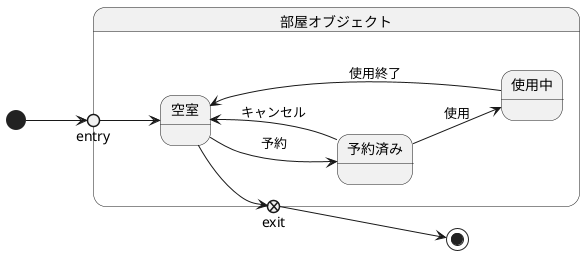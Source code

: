 @startuml
left to right direction
state 部屋オブジェクト {
    state entry <<entryPoint>>
    state exit <<exitPoint>>
    entry --> 空室
    空室 -down-> 予約済み : 予約
    予約済み -up-> 空室 : キャンセル
    予約済み --> 使用中 : 使用
    使用中 --> 空室 : 使用終了
    空室 -right-> exit
}
[*] --> entry
exit --> [*] 
@enduml